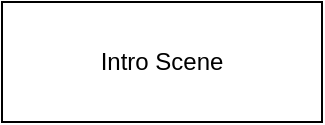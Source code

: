<mxfile>
    <diagram id="uPVQLlSgeplyYizy2pXJ" name="Page-1">
        <mxGraphModel dx="990" dy="347" grid="1" gridSize="10" guides="1" tooltips="1" connect="1" arrows="1" fold="1" page="1" pageScale="1" pageWidth="827" pageHeight="1169" math="0" shadow="0">
            <root>
                <mxCell id="0"/>
                <mxCell id="1" parent="0"/>
                <UserObject label="Intro Scene" treeRoot="1" id="20">
                    <mxCell style="whiteSpace=wrap;html=1;align=center;treeFolding=1;treeMoving=1;newEdgeStyle={&quot;edgeStyle&quot;:&quot;elbowEdgeStyle&quot;,&quot;startArrow&quot;:&quot;none&quot;,&quot;endArrow&quot;:&quot;none&quot;};sketch=0;fillColor=default;" vertex="1" parent="1">
                        <mxGeometry x="90" y="100" width="160" height="60" as="geometry"/>
                    </mxCell>
                </UserObject>
            </root>
        </mxGraphModel>
    </diagram>
</mxfile>